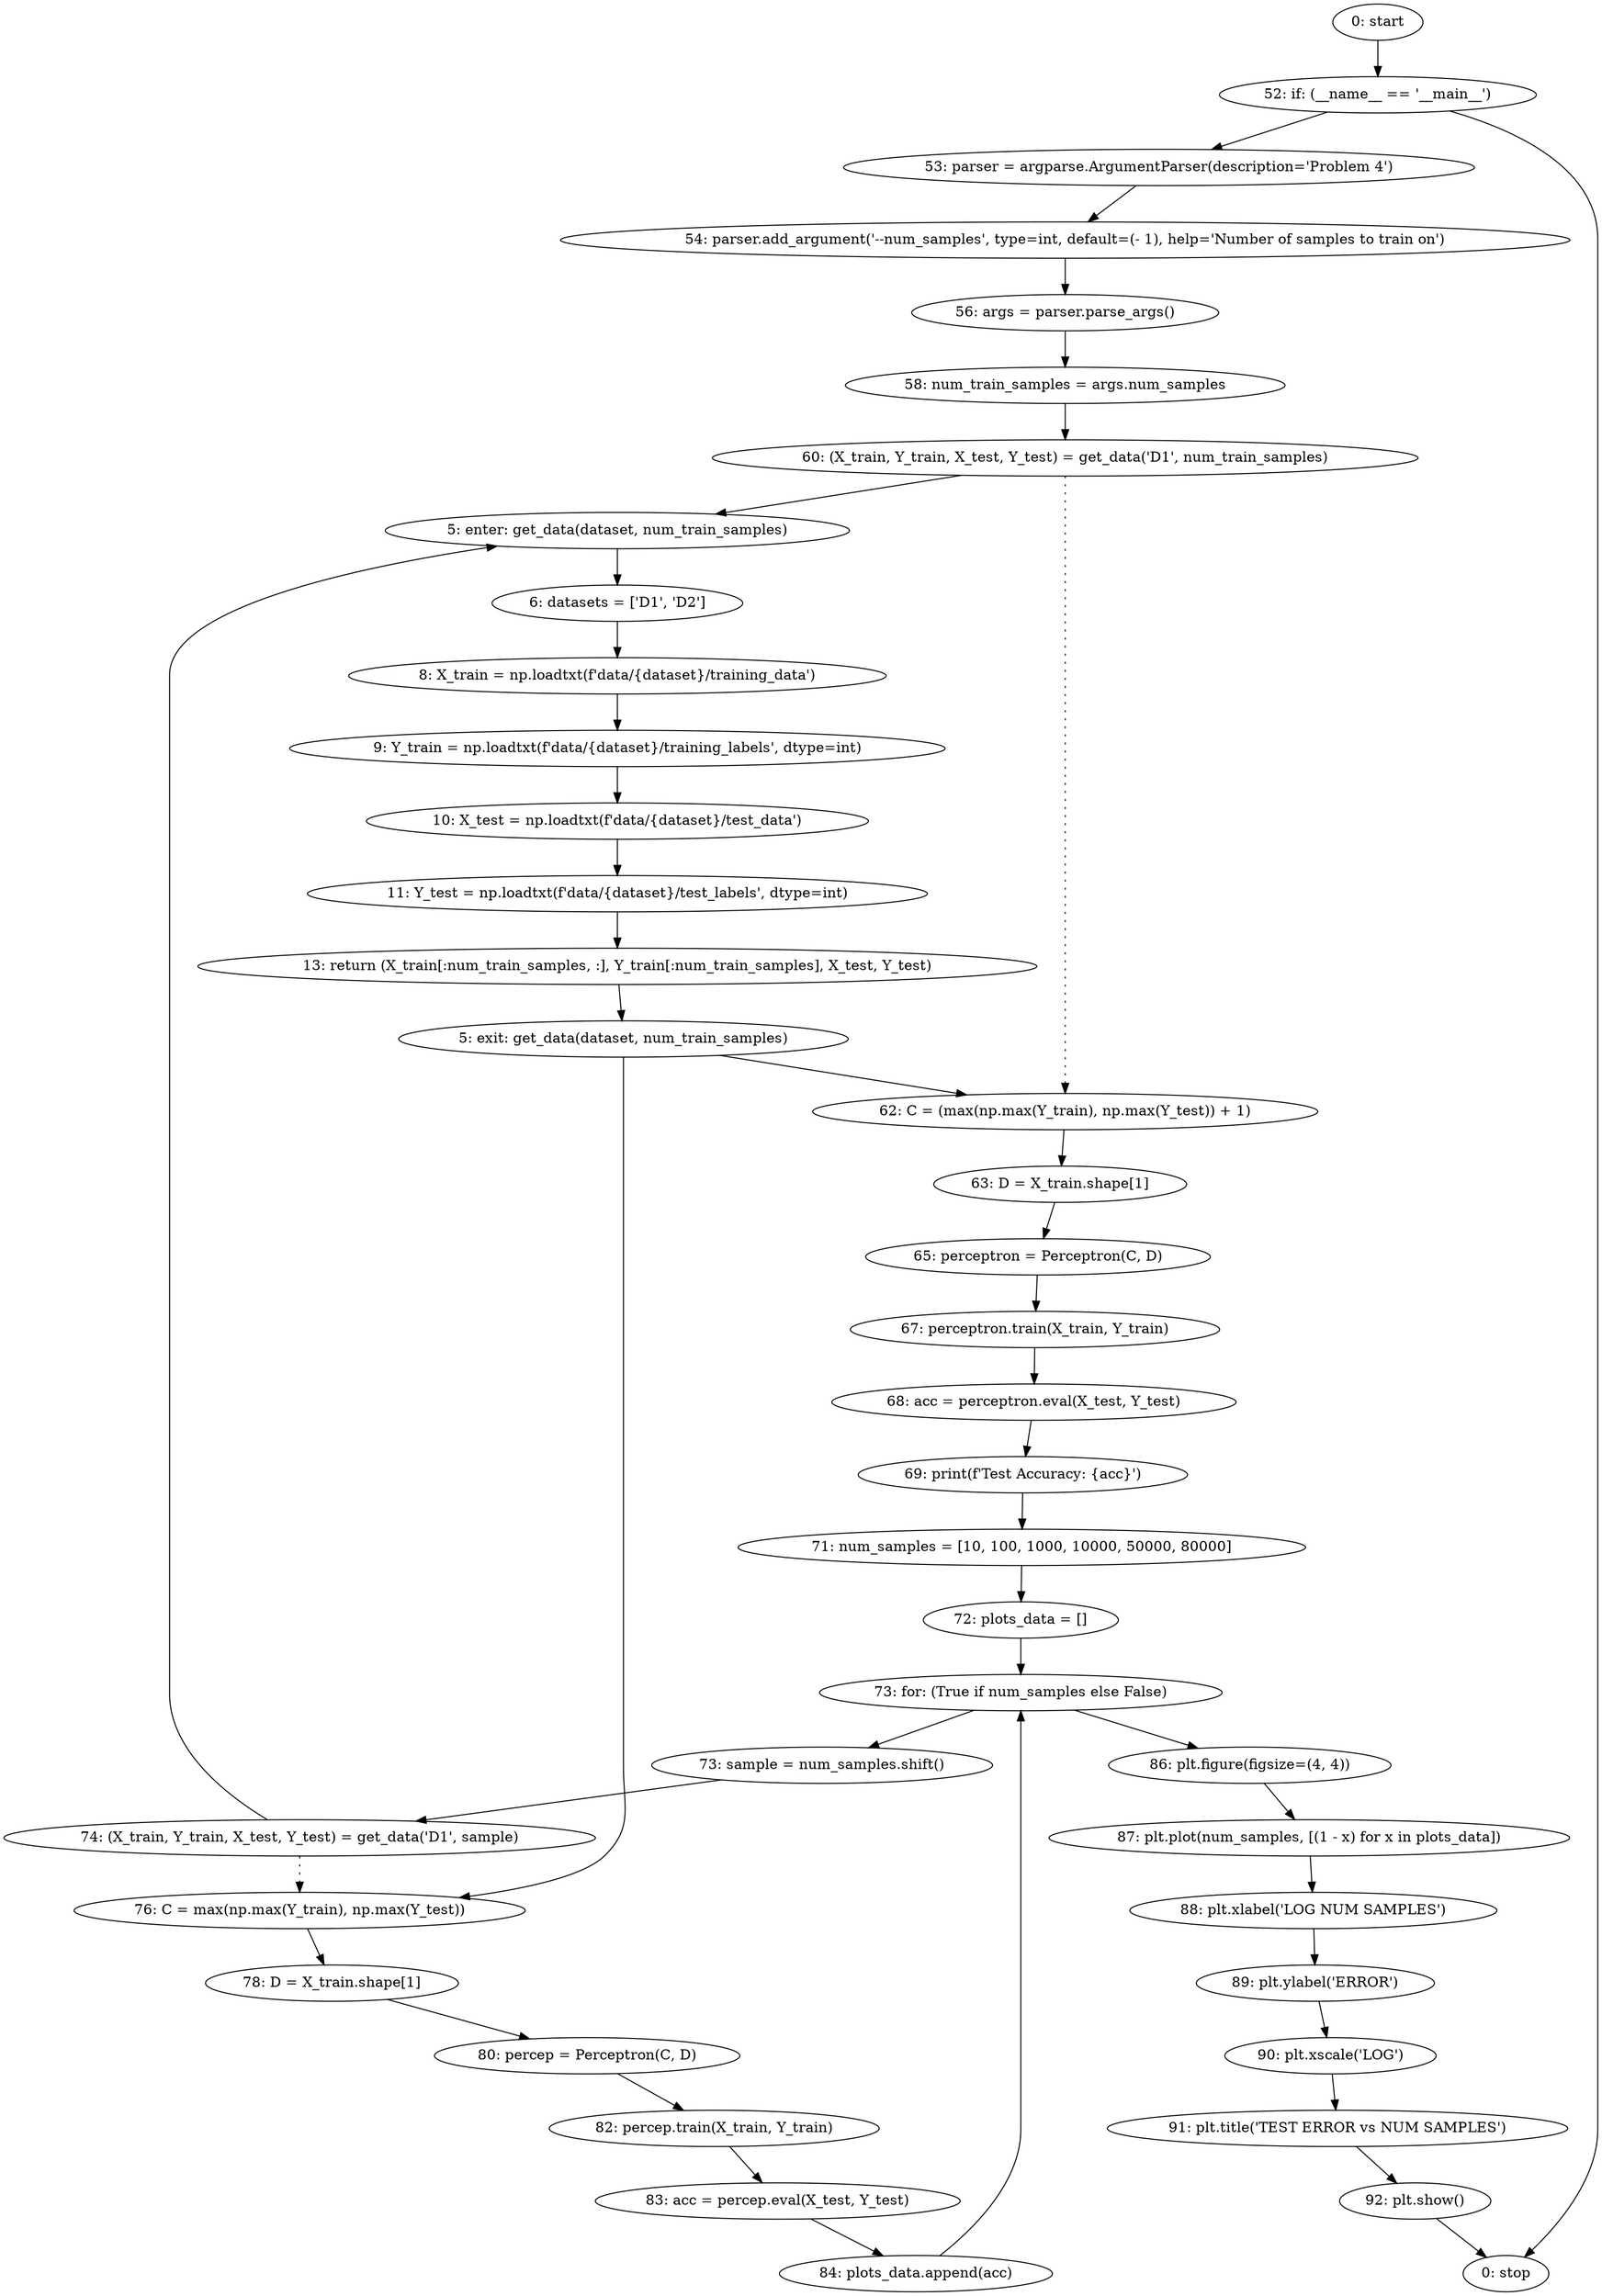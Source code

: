 strict digraph "" {
	node [label="\N"];
	0	 [label="0: start"];
	9	 [label="52: if: (__name__ == '__main__')"];
	0 -> 9;
	10	 [label="53: parser = argparse.ArgumentParser(description='Problem 4')"];
	9 -> 10;
	39	 [label="0: stop"];
	9 -> 39;
	1	 [label="5: enter: get_data(dataset, num_train_samples)"];
	3	 [label="6: datasets = ['D1', 'D2']"];
	1 -> 3;
	4	 [label="8: X_train = np.loadtxt(f'data/{dataset}/training_data')"];
	3 -> 4;
	14	 [label="60: (X_train, Y_train, X_test, Y_test) = get_data('D1', num_train_samples)"];
	14 -> 1;
	15	 [label="62: C = (max(np.max(Y_train), np.max(Y_test)) + 1)"];
	14 -> 15	 [style=dotted,
		weight=100];
	16	 [label="63: D = X_train.shape[1]"];
	15 -> 16;
	25	 [label="74: (X_train, Y_train, X_test, Y_test) = get_data('D1', sample)"];
	25 -> 1;
	26	 [label="76: C = max(np.max(Y_train), np.max(Y_test))"];
	25 -> 26	 [style=dotted,
		weight=100];
	27	 [label="78: D = X_train.shape[1]"];
	26 -> 27;
	2	 [label="5: exit: get_data(dataset, num_train_samples)"];
	2 -> 15;
	2 -> 26;
	8	 [label="13: return (X_train[:num_train_samples, :], Y_train[:num_train_samples], X_test, Y_test)"];
	8 -> 2;
	5	 [label="9: Y_train = np.loadtxt(f'data/{dataset}/training_labels', dtype=int)"];
	4 -> 5;
	6	 [label="10: X_test = np.loadtxt(f'data/{dataset}/test_data')"];
	5 -> 6;
	7	 [label="11: Y_test = np.loadtxt(f'data/{dataset}/test_labels', dtype=int)"];
	6 -> 7;
	7 -> 8;
	11	 [label="54: parser.add_argument('--num_samples', type=int, default=(- 1), help='Number of samples to train on')"];
	10 -> 11;
	12	 [label="56: args = parser.parse_args()"];
	11 -> 12;
	13	 [label="58: num_train_samples = args.num_samples"];
	12 -> 13;
	13 -> 14;
	17	 [label="65: perceptron = Perceptron(C, D)"];
	16 -> 17;
	18	 [label="67: perceptron.train(X_train, Y_train)"];
	17 -> 18;
	19	 [label="68: acc = perceptron.eval(X_test, Y_test)"];
	18 -> 19;
	20	 [label="69: print(f'Test Accuracy: {acc}')"];
	19 -> 20;
	21	 [label="71: num_samples = [10, 100, 1000, 10000, 50000, 80000]"];
	20 -> 21;
	22	 [label="72: plots_data = []"];
	21 -> 22;
	23	 [label="73: for: (True if num_samples else False)"];
	22 -> 23;
	24	 [label="73: sample = num_samples.shift()"];
	23 -> 24;
	32	 [label="86: plt.figure(figsize=(4, 4))"];
	23 -> 32;
	24 -> 25;
	33	 [label="87: plt.plot(num_samples, [(1 - x) for x in plots_data])"];
	32 -> 33;
	31	 [label="84: plots_data.append(acc)"];
	31 -> 23;
	28	 [label="80: percep = Perceptron(C, D)"];
	27 -> 28;
	29	 [label="82: percep.train(X_train, Y_train)"];
	28 -> 29;
	30	 [label="83: acc = percep.eval(X_test, Y_test)"];
	29 -> 30;
	30 -> 31;
	34	 [label="88: plt.xlabel('LOG NUM SAMPLES')"];
	33 -> 34;
	35	 [label="89: plt.ylabel('ERROR')"];
	34 -> 35;
	36	 [label="90: plt.xscale('LOG')"];
	35 -> 36;
	37	 [label="91: plt.title('TEST ERROR vs NUM SAMPLES')"];
	36 -> 37;
	38	 [label="92: plt.show()"];
	37 -> 38;
	38 -> 39;
}

